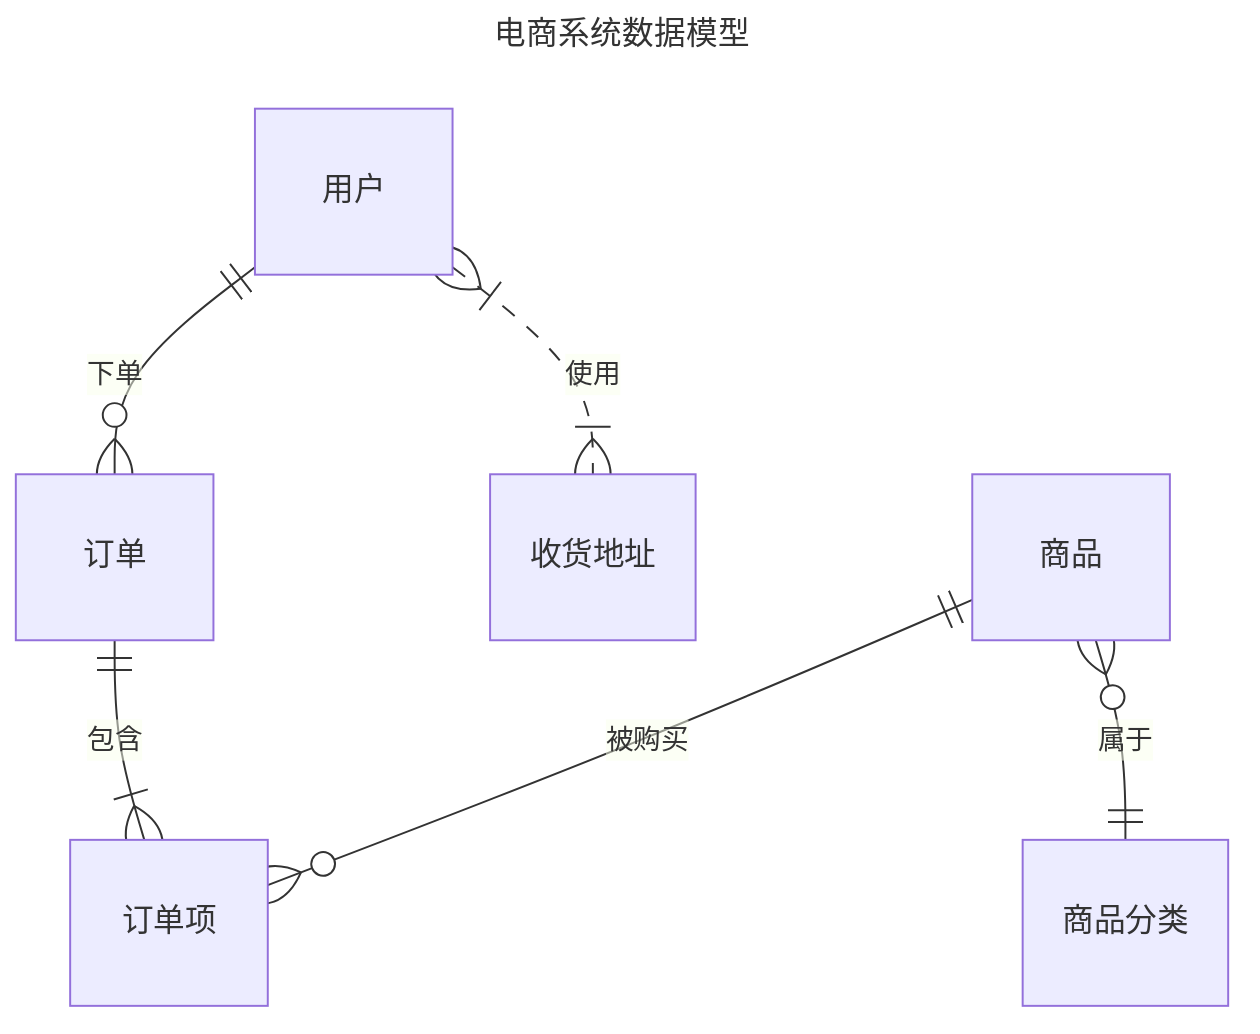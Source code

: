 ---
title: 电商系统数据模型
---
erDiagram
    用户 ||--o{ 订单 : 下单
    订单 ||--|{ 订单项 : 包含
    用户 }|..|{ 收货地址 : 使用
    商品 ||--o{ 订单项 : 被购买
    商品 }o--|| 商品分类 : 属于